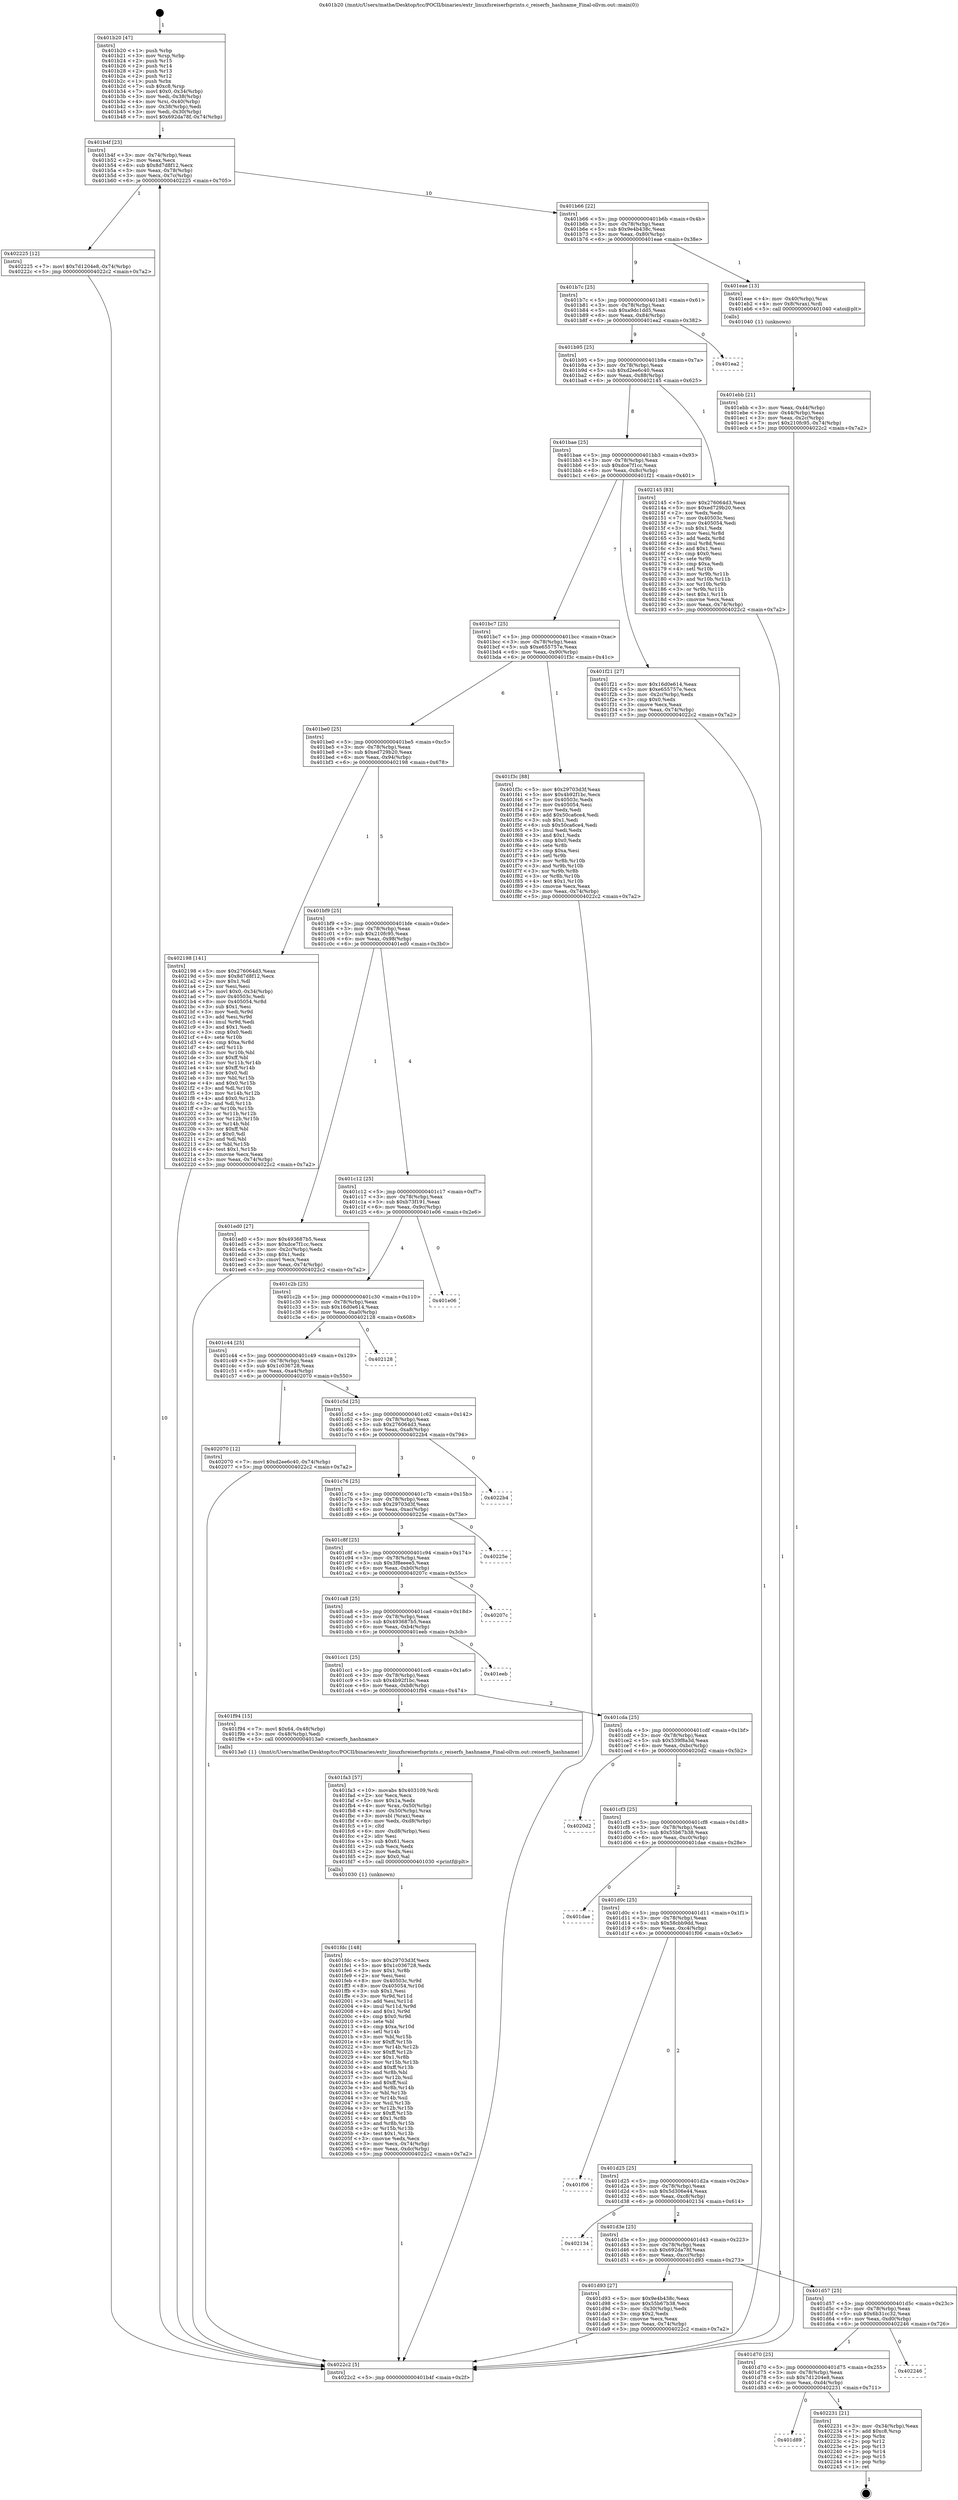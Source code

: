 digraph "0x401b20" {
  label = "0x401b20 (/mnt/c/Users/mathe/Desktop/tcc/POCII/binaries/extr_linuxfsreiserfsprints.c_reiserfs_hashname_Final-ollvm.out::main(0))"
  labelloc = "t"
  node[shape=record]

  Entry [label="",width=0.3,height=0.3,shape=circle,fillcolor=black,style=filled]
  "0x401b4f" [label="{
     0x401b4f [23]\l
     | [instrs]\l
     &nbsp;&nbsp;0x401b4f \<+3\>: mov -0x74(%rbp),%eax\l
     &nbsp;&nbsp;0x401b52 \<+2\>: mov %eax,%ecx\l
     &nbsp;&nbsp;0x401b54 \<+6\>: sub $0x8d7d8f12,%ecx\l
     &nbsp;&nbsp;0x401b5a \<+3\>: mov %eax,-0x78(%rbp)\l
     &nbsp;&nbsp;0x401b5d \<+3\>: mov %ecx,-0x7c(%rbp)\l
     &nbsp;&nbsp;0x401b60 \<+6\>: je 0000000000402225 \<main+0x705\>\l
  }"]
  "0x402225" [label="{
     0x402225 [12]\l
     | [instrs]\l
     &nbsp;&nbsp;0x402225 \<+7\>: movl $0x7d1204e8,-0x74(%rbp)\l
     &nbsp;&nbsp;0x40222c \<+5\>: jmp 00000000004022c2 \<main+0x7a2\>\l
  }"]
  "0x401b66" [label="{
     0x401b66 [22]\l
     | [instrs]\l
     &nbsp;&nbsp;0x401b66 \<+5\>: jmp 0000000000401b6b \<main+0x4b\>\l
     &nbsp;&nbsp;0x401b6b \<+3\>: mov -0x78(%rbp),%eax\l
     &nbsp;&nbsp;0x401b6e \<+5\>: sub $0x9e4b438c,%eax\l
     &nbsp;&nbsp;0x401b73 \<+3\>: mov %eax,-0x80(%rbp)\l
     &nbsp;&nbsp;0x401b76 \<+6\>: je 0000000000401eae \<main+0x38e\>\l
  }"]
  Exit [label="",width=0.3,height=0.3,shape=circle,fillcolor=black,style=filled,peripheries=2]
  "0x401eae" [label="{
     0x401eae [13]\l
     | [instrs]\l
     &nbsp;&nbsp;0x401eae \<+4\>: mov -0x40(%rbp),%rax\l
     &nbsp;&nbsp;0x401eb2 \<+4\>: mov 0x8(%rax),%rdi\l
     &nbsp;&nbsp;0x401eb6 \<+5\>: call 0000000000401040 \<atoi@plt\>\l
     | [calls]\l
     &nbsp;&nbsp;0x401040 \{1\} (unknown)\l
  }"]
  "0x401b7c" [label="{
     0x401b7c [25]\l
     | [instrs]\l
     &nbsp;&nbsp;0x401b7c \<+5\>: jmp 0000000000401b81 \<main+0x61\>\l
     &nbsp;&nbsp;0x401b81 \<+3\>: mov -0x78(%rbp),%eax\l
     &nbsp;&nbsp;0x401b84 \<+5\>: sub $0xa9dc1dd5,%eax\l
     &nbsp;&nbsp;0x401b89 \<+6\>: mov %eax,-0x84(%rbp)\l
     &nbsp;&nbsp;0x401b8f \<+6\>: je 0000000000401ea2 \<main+0x382\>\l
  }"]
  "0x401d89" [label="{
     0x401d89\l
  }", style=dashed]
  "0x401ea2" [label="{
     0x401ea2\l
  }", style=dashed]
  "0x401b95" [label="{
     0x401b95 [25]\l
     | [instrs]\l
     &nbsp;&nbsp;0x401b95 \<+5\>: jmp 0000000000401b9a \<main+0x7a\>\l
     &nbsp;&nbsp;0x401b9a \<+3\>: mov -0x78(%rbp),%eax\l
     &nbsp;&nbsp;0x401b9d \<+5\>: sub $0xd2ee6c40,%eax\l
     &nbsp;&nbsp;0x401ba2 \<+6\>: mov %eax,-0x88(%rbp)\l
     &nbsp;&nbsp;0x401ba8 \<+6\>: je 0000000000402145 \<main+0x625\>\l
  }"]
  "0x402231" [label="{
     0x402231 [21]\l
     | [instrs]\l
     &nbsp;&nbsp;0x402231 \<+3\>: mov -0x34(%rbp),%eax\l
     &nbsp;&nbsp;0x402234 \<+7\>: add $0xc8,%rsp\l
     &nbsp;&nbsp;0x40223b \<+1\>: pop %rbx\l
     &nbsp;&nbsp;0x40223c \<+2\>: pop %r12\l
     &nbsp;&nbsp;0x40223e \<+2\>: pop %r13\l
     &nbsp;&nbsp;0x402240 \<+2\>: pop %r14\l
     &nbsp;&nbsp;0x402242 \<+2\>: pop %r15\l
     &nbsp;&nbsp;0x402244 \<+1\>: pop %rbp\l
     &nbsp;&nbsp;0x402245 \<+1\>: ret\l
  }"]
  "0x402145" [label="{
     0x402145 [83]\l
     | [instrs]\l
     &nbsp;&nbsp;0x402145 \<+5\>: mov $0x276064d3,%eax\l
     &nbsp;&nbsp;0x40214a \<+5\>: mov $0xed729b20,%ecx\l
     &nbsp;&nbsp;0x40214f \<+2\>: xor %edx,%edx\l
     &nbsp;&nbsp;0x402151 \<+7\>: mov 0x40503c,%esi\l
     &nbsp;&nbsp;0x402158 \<+7\>: mov 0x405054,%edi\l
     &nbsp;&nbsp;0x40215f \<+3\>: sub $0x1,%edx\l
     &nbsp;&nbsp;0x402162 \<+3\>: mov %esi,%r8d\l
     &nbsp;&nbsp;0x402165 \<+3\>: add %edx,%r8d\l
     &nbsp;&nbsp;0x402168 \<+4\>: imul %r8d,%esi\l
     &nbsp;&nbsp;0x40216c \<+3\>: and $0x1,%esi\l
     &nbsp;&nbsp;0x40216f \<+3\>: cmp $0x0,%esi\l
     &nbsp;&nbsp;0x402172 \<+4\>: sete %r9b\l
     &nbsp;&nbsp;0x402176 \<+3\>: cmp $0xa,%edi\l
     &nbsp;&nbsp;0x402179 \<+4\>: setl %r10b\l
     &nbsp;&nbsp;0x40217d \<+3\>: mov %r9b,%r11b\l
     &nbsp;&nbsp;0x402180 \<+3\>: and %r10b,%r11b\l
     &nbsp;&nbsp;0x402183 \<+3\>: xor %r10b,%r9b\l
     &nbsp;&nbsp;0x402186 \<+3\>: or %r9b,%r11b\l
     &nbsp;&nbsp;0x402189 \<+4\>: test $0x1,%r11b\l
     &nbsp;&nbsp;0x40218d \<+3\>: cmovne %ecx,%eax\l
     &nbsp;&nbsp;0x402190 \<+3\>: mov %eax,-0x74(%rbp)\l
     &nbsp;&nbsp;0x402193 \<+5\>: jmp 00000000004022c2 \<main+0x7a2\>\l
  }"]
  "0x401bae" [label="{
     0x401bae [25]\l
     | [instrs]\l
     &nbsp;&nbsp;0x401bae \<+5\>: jmp 0000000000401bb3 \<main+0x93\>\l
     &nbsp;&nbsp;0x401bb3 \<+3\>: mov -0x78(%rbp),%eax\l
     &nbsp;&nbsp;0x401bb6 \<+5\>: sub $0xdce7f1cc,%eax\l
     &nbsp;&nbsp;0x401bbb \<+6\>: mov %eax,-0x8c(%rbp)\l
     &nbsp;&nbsp;0x401bc1 \<+6\>: je 0000000000401f21 \<main+0x401\>\l
  }"]
  "0x401d70" [label="{
     0x401d70 [25]\l
     | [instrs]\l
     &nbsp;&nbsp;0x401d70 \<+5\>: jmp 0000000000401d75 \<main+0x255\>\l
     &nbsp;&nbsp;0x401d75 \<+3\>: mov -0x78(%rbp),%eax\l
     &nbsp;&nbsp;0x401d78 \<+5\>: sub $0x7d1204e8,%eax\l
     &nbsp;&nbsp;0x401d7d \<+6\>: mov %eax,-0xd4(%rbp)\l
     &nbsp;&nbsp;0x401d83 \<+6\>: je 0000000000402231 \<main+0x711\>\l
  }"]
  "0x401f21" [label="{
     0x401f21 [27]\l
     | [instrs]\l
     &nbsp;&nbsp;0x401f21 \<+5\>: mov $0x16d0e614,%eax\l
     &nbsp;&nbsp;0x401f26 \<+5\>: mov $0xe655757e,%ecx\l
     &nbsp;&nbsp;0x401f2b \<+3\>: mov -0x2c(%rbp),%edx\l
     &nbsp;&nbsp;0x401f2e \<+3\>: cmp $0x0,%edx\l
     &nbsp;&nbsp;0x401f31 \<+3\>: cmove %ecx,%eax\l
     &nbsp;&nbsp;0x401f34 \<+3\>: mov %eax,-0x74(%rbp)\l
     &nbsp;&nbsp;0x401f37 \<+5\>: jmp 00000000004022c2 \<main+0x7a2\>\l
  }"]
  "0x401bc7" [label="{
     0x401bc7 [25]\l
     | [instrs]\l
     &nbsp;&nbsp;0x401bc7 \<+5\>: jmp 0000000000401bcc \<main+0xac\>\l
     &nbsp;&nbsp;0x401bcc \<+3\>: mov -0x78(%rbp),%eax\l
     &nbsp;&nbsp;0x401bcf \<+5\>: sub $0xe655757e,%eax\l
     &nbsp;&nbsp;0x401bd4 \<+6\>: mov %eax,-0x90(%rbp)\l
     &nbsp;&nbsp;0x401bda \<+6\>: je 0000000000401f3c \<main+0x41c\>\l
  }"]
  "0x402246" [label="{
     0x402246\l
  }", style=dashed]
  "0x401f3c" [label="{
     0x401f3c [88]\l
     | [instrs]\l
     &nbsp;&nbsp;0x401f3c \<+5\>: mov $0x29703d3f,%eax\l
     &nbsp;&nbsp;0x401f41 \<+5\>: mov $0x4b92f1bc,%ecx\l
     &nbsp;&nbsp;0x401f46 \<+7\>: mov 0x40503c,%edx\l
     &nbsp;&nbsp;0x401f4d \<+7\>: mov 0x405054,%esi\l
     &nbsp;&nbsp;0x401f54 \<+2\>: mov %edx,%edi\l
     &nbsp;&nbsp;0x401f56 \<+6\>: add $0x50ca6ce4,%edi\l
     &nbsp;&nbsp;0x401f5c \<+3\>: sub $0x1,%edi\l
     &nbsp;&nbsp;0x401f5f \<+6\>: sub $0x50ca6ce4,%edi\l
     &nbsp;&nbsp;0x401f65 \<+3\>: imul %edi,%edx\l
     &nbsp;&nbsp;0x401f68 \<+3\>: and $0x1,%edx\l
     &nbsp;&nbsp;0x401f6b \<+3\>: cmp $0x0,%edx\l
     &nbsp;&nbsp;0x401f6e \<+4\>: sete %r8b\l
     &nbsp;&nbsp;0x401f72 \<+3\>: cmp $0xa,%esi\l
     &nbsp;&nbsp;0x401f75 \<+4\>: setl %r9b\l
     &nbsp;&nbsp;0x401f79 \<+3\>: mov %r8b,%r10b\l
     &nbsp;&nbsp;0x401f7c \<+3\>: and %r9b,%r10b\l
     &nbsp;&nbsp;0x401f7f \<+3\>: xor %r9b,%r8b\l
     &nbsp;&nbsp;0x401f82 \<+3\>: or %r8b,%r10b\l
     &nbsp;&nbsp;0x401f85 \<+4\>: test $0x1,%r10b\l
     &nbsp;&nbsp;0x401f89 \<+3\>: cmovne %ecx,%eax\l
     &nbsp;&nbsp;0x401f8c \<+3\>: mov %eax,-0x74(%rbp)\l
     &nbsp;&nbsp;0x401f8f \<+5\>: jmp 00000000004022c2 \<main+0x7a2\>\l
  }"]
  "0x401be0" [label="{
     0x401be0 [25]\l
     | [instrs]\l
     &nbsp;&nbsp;0x401be0 \<+5\>: jmp 0000000000401be5 \<main+0xc5\>\l
     &nbsp;&nbsp;0x401be5 \<+3\>: mov -0x78(%rbp),%eax\l
     &nbsp;&nbsp;0x401be8 \<+5\>: sub $0xed729b20,%eax\l
     &nbsp;&nbsp;0x401bed \<+6\>: mov %eax,-0x94(%rbp)\l
     &nbsp;&nbsp;0x401bf3 \<+6\>: je 0000000000402198 \<main+0x678\>\l
  }"]
  "0x401fdc" [label="{
     0x401fdc [148]\l
     | [instrs]\l
     &nbsp;&nbsp;0x401fdc \<+5\>: mov $0x29703d3f,%ecx\l
     &nbsp;&nbsp;0x401fe1 \<+5\>: mov $0x1c036728,%edx\l
     &nbsp;&nbsp;0x401fe6 \<+3\>: mov $0x1,%r8b\l
     &nbsp;&nbsp;0x401fe9 \<+2\>: xor %esi,%esi\l
     &nbsp;&nbsp;0x401feb \<+8\>: mov 0x40503c,%r9d\l
     &nbsp;&nbsp;0x401ff3 \<+8\>: mov 0x405054,%r10d\l
     &nbsp;&nbsp;0x401ffb \<+3\>: sub $0x1,%esi\l
     &nbsp;&nbsp;0x401ffe \<+3\>: mov %r9d,%r11d\l
     &nbsp;&nbsp;0x402001 \<+3\>: add %esi,%r11d\l
     &nbsp;&nbsp;0x402004 \<+4\>: imul %r11d,%r9d\l
     &nbsp;&nbsp;0x402008 \<+4\>: and $0x1,%r9d\l
     &nbsp;&nbsp;0x40200c \<+4\>: cmp $0x0,%r9d\l
     &nbsp;&nbsp;0x402010 \<+3\>: sete %bl\l
     &nbsp;&nbsp;0x402013 \<+4\>: cmp $0xa,%r10d\l
     &nbsp;&nbsp;0x402017 \<+4\>: setl %r14b\l
     &nbsp;&nbsp;0x40201b \<+3\>: mov %bl,%r15b\l
     &nbsp;&nbsp;0x40201e \<+4\>: xor $0xff,%r15b\l
     &nbsp;&nbsp;0x402022 \<+3\>: mov %r14b,%r12b\l
     &nbsp;&nbsp;0x402025 \<+4\>: xor $0xff,%r12b\l
     &nbsp;&nbsp;0x402029 \<+4\>: xor $0x1,%r8b\l
     &nbsp;&nbsp;0x40202d \<+3\>: mov %r15b,%r13b\l
     &nbsp;&nbsp;0x402030 \<+4\>: and $0xff,%r13b\l
     &nbsp;&nbsp;0x402034 \<+3\>: and %r8b,%bl\l
     &nbsp;&nbsp;0x402037 \<+3\>: mov %r12b,%sil\l
     &nbsp;&nbsp;0x40203a \<+4\>: and $0xff,%sil\l
     &nbsp;&nbsp;0x40203e \<+3\>: and %r8b,%r14b\l
     &nbsp;&nbsp;0x402041 \<+3\>: or %bl,%r13b\l
     &nbsp;&nbsp;0x402044 \<+3\>: or %r14b,%sil\l
     &nbsp;&nbsp;0x402047 \<+3\>: xor %sil,%r13b\l
     &nbsp;&nbsp;0x40204a \<+3\>: or %r12b,%r15b\l
     &nbsp;&nbsp;0x40204d \<+4\>: xor $0xff,%r15b\l
     &nbsp;&nbsp;0x402051 \<+4\>: or $0x1,%r8b\l
     &nbsp;&nbsp;0x402055 \<+3\>: and %r8b,%r15b\l
     &nbsp;&nbsp;0x402058 \<+3\>: or %r15b,%r13b\l
     &nbsp;&nbsp;0x40205b \<+4\>: test $0x1,%r13b\l
     &nbsp;&nbsp;0x40205f \<+3\>: cmovne %edx,%ecx\l
     &nbsp;&nbsp;0x402062 \<+3\>: mov %ecx,-0x74(%rbp)\l
     &nbsp;&nbsp;0x402065 \<+6\>: mov %eax,-0xdc(%rbp)\l
     &nbsp;&nbsp;0x40206b \<+5\>: jmp 00000000004022c2 \<main+0x7a2\>\l
  }"]
  "0x402198" [label="{
     0x402198 [141]\l
     | [instrs]\l
     &nbsp;&nbsp;0x402198 \<+5\>: mov $0x276064d3,%eax\l
     &nbsp;&nbsp;0x40219d \<+5\>: mov $0x8d7d8f12,%ecx\l
     &nbsp;&nbsp;0x4021a2 \<+2\>: mov $0x1,%dl\l
     &nbsp;&nbsp;0x4021a4 \<+2\>: xor %esi,%esi\l
     &nbsp;&nbsp;0x4021a6 \<+7\>: movl $0x0,-0x34(%rbp)\l
     &nbsp;&nbsp;0x4021ad \<+7\>: mov 0x40503c,%edi\l
     &nbsp;&nbsp;0x4021b4 \<+8\>: mov 0x405054,%r8d\l
     &nbsp;&nbsp;0x4021bc \<+3\>: sub $0x1,%esi\l
     &nbsp;&nbsp;0x4021bf \<+3\>: mov %edi,%r9d\l
     &nbsp;&nbsp;0x4021c2 \<+3\>: add %esi,%r9d\l
     &nbsp;&nbsp;0x4021c5 \<+4\>: imul %r9d,%edi\l
     &nbsp;&nbsp;0x4021c9 \<+3\>: and $0x1,%edi\l
     &nbsp;&nbsp;0x4021cc \<+3\>: cmp $0x0,%edi\l
     &nbsp;&nbsp;0x4021cf \<+4\>: sete %r10b\l
     &nbsp;&nbsp;0x4021d3 \<+4\>: cmp $0xa,%r8d\l
     &nbsp;&nbsp;0x4021d7 \<+4\>: setl %r11b\l
     &nbsp;&nbsp;0x4021db \<+3\>: mov %r10b,%bl\l
     &nbsp;&nbsp;0x4021de \<+3\>: xor $0xff,%bl\l
     &nbsp;&nbsp;0x4021e1 \<+3\>: mov %r11b,%r14b\l
     &nbsp;&nbsp;0x4021e4 \<+4\>: xor $0xff,%r14b\l
     &nbsp;&nbsp;0x4021e8 \<+3\>: xor $0x0,%dl\l
     &nbsp;&nbsp;0x4021eb \<+3\>: mov %bl,%r15b\l
     &nbsp;&nbsp;0x4021ee \<+4\>: and $0x0,%r15b\l
     &nbsp;&nbsp;0x4021f2 \<+3\>: and %dl,%r10b\l
     &nbsp;&nbsp;0x4021f5 \<+3\>: mov %r14b,%r12b\l
     &nbsp;&nbsp;0x4021f8 \<+4\>: and $0x0,%r12b\l
     &nbsp;&nbsp;0x4021fc \<+3\>: and %dl,%r11b\l
     &nbsp;&nbsp;0x4021ff \<+3\>: or %r10b,%r15b\l
     &nbsp;&nbsp;0x402202 \<+3\>: or %r11b,%r12b\l
     &nbsp;&nbsp;0x402205 \<+3\>: xor %r12b,%r15b\l
     &nbsp;&nbsp;0x402208 \<+3\>: or %r14b,%bl\l
     &nbsp;&nbsp;0x40220b \<+3\>: xor $0xff,%bl\l
     &nbsp;&nbsp;0x40220e \<+3\>: or $0x0,%dl\l
     &nbsp;&nbsp;0x402211 \<+2\>: and %dl,%bl\l
     &nbsp;&nbsp;0x402213 \<+3\>: or %bl,%r15b\l
     &nbsp;&nbsp;0x402216 \<+4\>: test $0x1,%r15b\l
     &nbsp;&nbsp;0x40221a \<+3\>: cmovne %ecx,%eax\l
     &nbsp;&nbsp;0x40221d \<+3\>: mov %eax,-0x74(%rbp)\l
     &nbsp;&nbsp;0x402220 \<+5\>: jmp 00000000004022c2 \<main+0x7a2\>\l
  }"]
  "0x401bf9" [label="{
     0x401bf9 [25]\l
     | [instrs]\l
     &nbsp;&nbsp;0x401bf9 \<+5\>: jmp 0000000000401bfe \<main+0xde\>\l
     &nbsp;&nbsp;0x401bfe \<+3\>: mov -0x78(%rbp),%eax\l
     &nbsp;&nbsp;0x401c01 \<+5\>: sub $0x210fc95,%eax\l
     &nbsp;&nbsp;0x401c06 \<+6\>: mov %eax,-0x98(%rbp)\l
     &nbsp;&nbsp;0x401c0c \<+6\>: je 0000000000401ed0 \<main+0x3b0\>\l
  }"]
  "0x401fa3" [label="{
     0x401fa3 [57]\l
     | [instrs]\l
     &nbsp;&nbsp;0x401fa3 \<+10\>: movabs $0x403109,%rdi\l
     &nbsp;&nbsp;0x401fad \<+2\>: xor %ecx,%ecx\l
     &nbsp;&nbsp;0x401faf \<+5\>: mov $0x1a,%edx\l
     &nbsp;&nbsp;0x401fb4 \<+4\>: mov %rax,-0x50(%rbp)\l
     &nbsp;&nbsp;0x401fb8 \<+4\>: mov -0x50(%rbp),%rax\l
     &nbsp;&nbsp;0x401fbc \<+3\>: movsbl (%rax),%eax\l
     &nbsp;&nbsp;0x401fbf \<+6\>: mov %edx,-0xd8(%rbp)\l
     &nbsp;&nbsp;0x401fc5 \<+1\>: cltd\l
     &nbsp;&nbsp;0x401fc6 \<+6\>: mov -0xd8(%rbp),%esi\l
     &nbsp;&nbsp;0x401fcc \<+2\>: idiv %esi\l
     &nbsp;&nbsp;0x401fce \<+3\>: sub $0x61,%ecx\l
     &nbsp;&nbsp;0x401fd1 \<+2\>: sub %ecx,%edx\l
     &nbsp;&nbsp;0x401fd3 \<+2\>: mov %edx,%esi\l
     &nbsp;&nbsp;0x401fd5 \<+2\>: mov $0x0,%al\l
     &nbsp;&nbsp;0x401fd7 \<+5\>: call 0000000000401030 \<printf@plt\>\l
     | [calls]\l
     &nbsp;&nbsp;0x401030 \{1\} (unknown)\l
  }"]
  "0x401ed0" [label="{
     0x401ed0 [27]\l
     | [instrs]\l
     &nbsp;&nbsp;0x401ed0 \<+5\>: mov $0x493687b5,%eax\l
     &nbsp;&nbsp;0x401ed5 \<+5\>: mov $0xdce7f1cc,%ecx\l
     &nbsp;&nbsp;0x401eda \<+3\>: mov -0x2c(%rbp),%edx\l
     &nbsp;&nbsp;0x401edd \<+3\>: cmp $0x1,%edx\l
     &nbsp;&nbsp;0x401ee0 \<+3\>: cmovl %ecx,%eax\l
     &nbsp;&nbsp;0x401ee3 \<+3\>: mov %eax,-0x74(%rbp)\l
     &nbsp;&nbsp;0x401ee6 \<+5\>: jmp 00000000004022c2 \<main+0x7a2\>\l
  }"]
  "0x401c12" [label="{
     0x401c12 [25]\l
     | [instrs]\l
     &nbsp;&nbsp;0x401c12 \<+5\>: jmp 0000000000401c17 \<main+0xf7\>\l
     &nbsp;&nbsp;0x401c17 \<+3\>: mov -0x78(%rbp),%eax\l
     &nbsp;&nbsp;0x401c1a \<+5\>: sub $0xb73f191,%eax\l
     &nbsp;&nbsp;0x401c1f \<+6\>: mov %eax,-0x9c(%rbp)\l
     &nbsp;&nbsp;0x401c25 \<+6\>: je 0000000000401e06 \<main+0x2e6\>\l
  }"]
  "0x401ebb" [label="{
     0x401ebb [21]\l
     | [instrs]\l
     &nbsp;&nbsp;0x401ebb \<+3\>: mov %eax,-0x44(%rbp)\l
     &nbsp;&nbsp;0x401ebe \<+3\>: mov -0x44(%rbp),%eax\l
     &nbsp;&nbsp;0x401ec1 \<+3\>: mov %eax,-0x2c(%rbp)\l
     &nbsp;&nbsp;0x401ec4 \<+7\>: movl $0x210fc95,-0x74(%rbp)\l
     &nbsp;&nbsp;0x401ecb \<+5\>: jmp 00000000004022c2 \<main+0x7a2\>\l
  }"]
  "0x401e06" [label="{
     0x401e06\l
  }", style=dashed]
  "0x401c2b" [label="{
     0x401c2b [25]\l
     | [instrs]\l
     &nbsp;&nbsp;0x401c2b \<+5\>: jmp 0000000000401c30 \<main+0x110\>\l
     &nbsp;&nbsp;0x401c30 \<+3\>: mov -0x78(%rbp),%eax\l
     &nbsp;&nbsp;0x401c33 \<+5\>: sub $0x16d0e614,%eax\l
     &nbsp;&nbsp;0x401c38 \<+6\>: mov %eax,-0xa0(%rbp)\l
     &nbsp;&nbsp;0x401c3e \<+6\>: je 0000000000402128 \<main+0x608\>\l
  }"]
  "0x401b20" [label="{
     0x401b20 [47]\l
     | [instrs]\l
     &nbsp;&nbsp;0x401b20 \<+1\>: push %rbp\l
     &nbsp;&nbsp;0x401b21 \<+3\>: mov %rsp,%rbp\l
     &nbsp;&nbsp;0x401b24 \<+2\>: push %r15\l
     &nbsp;&nbsp;0x401b26 \<+2\>: push %r14\l
     &nbsp;&nbsp;0x401b28 \<+2\>: push %r13\l
     &nbsp;&nbsp;0x401b2a \<+2\>: push %r12\l
     &nbsp;&nbsp;0x401b2c \<+1\>: push %rbx\l
     &nbsp;&nbsp;0x401b2d \<+7\>: sub $0xc8,%rsp\l
     &nbsp;&nbsp;0x401b34 \<+7\>: movl $0x0,-0x34(%rbp)\l
     &nbsp;&nbsp;0x401b3b \<+3\>: mov %edi,-0x38(%rbp)\l
     &nbsp;&nbsp;0x401b3e \<+4\>: mov %rsi,-0x40(%rbp)\l
     &nbsp;&nbsp;0x401b42 \<+3\>: mov -0x38(%rbp),%edi\l
     &nbsp;&nbsp;0x401b45 \<+3\>: mov %edi,-0x30(%rbp)\l
     &nbsp;&nbsp;0x401b48 \<+7\>: movl $0x692da78f,-0x74(%rbp)\l
  }"]
  "0x402128" [label="{
     0x402128\l
  }", style=dashed]
  "0x401c44" [label="{
     0x401c44 [25]\l
     | [instrs]\l
     &nbsp;&nbsp;0x401c44 \<+5\>: jmp 0000000000401c49 \<main+0x129\>\l
     &nbsp;&nbsp;0x401c49 \<+3\>: mov -0x78(%rbp),%eax\l
     &nbsp;&nbsp;0x401c4c \<+5\>: sub $0x1c036728,%eax\l
     &nbsp;&nbsp;0x401c51 \<+6\>: mov %eax,-0xa4(%rbp)\l
     &nbsp;&nbsp;0x401c57 \<+6\>: je 0000000000402070 \<main+0x550\>\l
  }"]
  "0x4022c2" [label="{
     0x4022c2 [5]\l
     | [instrs]\l
     &nbsp;&nbsp;0x4022c2 \<+5\>: jmp 0000000000401b4f \<main+0x2f\>\l
  }"]
  "0x402070" [label="{
     0x402070 [12]\l
     | [instrs]\l
     &nbsp;&nbsp;0x402070 \<+7\>: movl $0xd2ee6c40,-0x74(%rbp)\l
     &nbsp;&nbsp;0x402077 \<+5\>: jmp 00000000004022c2 \<main+0x7a2\>\l
  }"]
  "0x401c5d" [label="{
     0x401c5d [25]\l
     | [instrs]\l
     &nbsp;&nbsp;0x401c5d \<+5\>: jmp 0000000000401c62 \<main+0x142\>\l
     &nbsp;&nbsp;0x401c62 \<+3\>: mov -0x78(%rbp),%eax\l
     &nbsp;&nbsp;0x401c65 \<+5\>: sub $0x276064d3,%eax\l
     &nbsp;&nbsp;0x401c6a \<+6\>: mov %eax,-0xa8(%rbp)\l
     &nbsp;&nbsp;0x401c70 \<+6\>: je 00000000004022b4 \<main+0x794\>\l
  }"]
  "0x401d57" [label="{
     0x401d57 [25]\l
     | [instrs]\l
     &nbsp;&nbsp;0x401d57 \<+5\>: jmp 0000000000401d5c \<main+0x23c\>\l
     &nbsp;&nbsp;0x401d5c \<+3\>: mov -0x78(%rbp),%eax\l
     &nbsp;&nbsp;0x401d5f \<+5\>: sub $0x6b31cc32,%eax\l
     &nbsp;&nbsp;0x401d64 \<+6\>: mov %eax,-0xd0(%rbp)\l
     &nbsp;&nbsp;0x401d6a \<+6\>: je 0000000000402246 \<main+0x726\>\l
  }"]
  "0x4022b4" [label="{
     0x4022b4\l
  }", style=dashed]
  "0x401c76" [label="{
     0x401c76 [25]\l
     | [instrs]\l
     &nbsp;&nbsp;0x401c76 \<+5\>: jmp 0000000000401c7b \<main+0x15b\>\l
     &nbsp;&nbsp;0x401c7b \<+3\>: mov -0x78(%rbp),%eax\l
     &nbsp;&nbsp;0x401c7e \<+5\>: sub $0x29703d3f,%eax\l
     &nbsp;&nbsp;0x401c83 \<+6\>: mov %eax,-0xac(%rbp)\l
     &nbsp;&nbsp;0x401c89 \<+6\>: je 000000000040225e \<main+0x73e\>\l
  }"]
  "0x401d93" [label="{
     0x401d93 [27]\l
     | [instrs]\l
     &nbsp;&nbsp;0x401d93 \<+5\>: mov $0x9e4b438c,%eax\l
     &nbsp;&nbsp;0x401d98 \<+5\>: mov $0x55b67b38,%ecx\l
     &nbsp;&nbsp;0x401d9d \<+3\>: mov -0x30(%rbp),%edx\l
     &nbsp;&nbsp;0x401da0 \<+3\>: cmp $0x2,%edx\l
     &nbsp;&nbsp;0x401da3 \<+3\>: cmovne %ecx,%eax\l
     &nbsp;&nbsp;0x401da6 \<+3\>: mov %eax,-0x74(%rbp)\l
     &nbsp;&nbsp;0x401da9 \<+5\>: jmp 00000000004022c2 \<main+0x7a2\>\l
  }"]
  "0x40225e" [label="{
     0x40225e\l
  }", style=dashed]
  "0x401c8f" [label="{
     0x401c8f [25]\l
     | [instrs]\l
     &nbsp;&nbsp;0x401c8f \<+5\>: jmp 0000000000401c94 \<main+0x174\>\l
     &nbsp;&nbsp;0x401c94 \<+3\>: mov -0x78(%rbp),%eax\l
     &nbsp;&nbsp;0x401c97 \<+5\>: sub $0x3f8eeee5,%eax\l
     &nbsp;&nbsp;0x401c9c \<+6\>: mov %eax,-0xb0(%rbp)\l
     &nbsp;&nbsp;0x401ca2 \<+6\>: je 000000000040207c \<main+0x55c\>\l
  }"]
  "0x401d3e" [label="{
     0x401d3e [25]\l
     | [instrs]\l
     &nbsp;&nbsp;0x401d3e \<+5\>: jmp 0000000000401d43 \<main+0x223\>\l
     &nbsp;&nbsp;0x401d43 \<+3\>: mov -0x78(%rbp),%eax\l
     &nbsp;&nbsp;0x401d46 \<+5\>: sub $0x692da78f,%eax\l
     &nbsp;&nbsp;0x401d4b \<+6\>: mov %eax,-0xcc(%rbp)\l
     &nbsp;&nbsp;0x401d51 \<+6\>: je 0000000000401d93 \<main+0x273\>\l
  }"]
  "0x40207c" [label="{
     0x40207c\l
  }", style=dashed]
  "0x401ca8" [label="{
     0x401ca8 [25]\l
     | [instrs]\l
     &nbsp;&nbsp;0x401ca8 \<+5\>: jmp 0000000000401cad \<main+0x18d\>\l
     &nbsp;&nbsp;0x401cad \<+3\>: mov -0x78(%rbp),%eax\l
     &nbsp;&nbsp;0x401cb0 \<+5\>: sub $0x493687b5,%eax\l
     &nbsp;&nbsp;0x401cb5 \<+6\>: mov %eax,-0xb4(%rbp)\l
     &nbsp;&nbsp;0x401cbb \<+6\>: je 0000000000401eeb \<main+0x3cb\>\l
  }"]
  "0x402134" [label="{
     0x402134\l
  }", style=dashed]
  "0x401eeb" [label="{
     0x401eeb\l
  }", style=dashed]
  "0x401cc1" [label="{
     0x401cc1 [25]\l
     | [instrs]\l
     &nbsp;&nbsp;0x401cc1 \<+5\>: jmp 0000000000401cc6 \<main+0x1a6\>\l
     &nbsp;&nbsp;0x401cc6 \<+3\>: mov -0x78(%rbp),%eax\l
     &nbsp;&nbsp;0x401cc9 \<+5\>: sub $0x4b92f1bc,%eax\l
     &nbsp;&nbsp;0x401cce \<+6\>: mov %eax,-0xb8(%rbp)\l
     &nbsp;&nbsp;0x401cd4 \<+6\>: je 0000000000401f94 \<main+0x474\>\l
  }"]
  "0x401d25" [label="{
     0x401d25 [25]\l
     | [instrs]\l
     &nbsp;&nbsp;0x401d25 \<+5\>: jmp 0000000000401d2a \<main+0x20a\>\l
     &nbsp;&nbsp;0x401d2a \<+3\>: mov -0x78(%rbp),%eax\l
     &nbsp;&nbsp;0x401d2d \<+5\>: sub $0x5d306e44,%eax\l
     &nbsp;&nbsp;0x401d32 \<+6\>: mov %eax,-0xc8(%rbp)\l
     &nbsp;&nbsp;0x401d38 \<+6\>: je 0000000000402134 \<main+0x614\>\l
  }"]
  "0x401f94" [label="{
     0x401f94 [15]\l
     | [instrs]\l
     &nbsp;&nbsp;0x401f94 \<+7\>: movl $0x64,-0x48(%rbp)\l
     &nbsp;&nbsp;0x401f9b \<+3\>: mov -0x48(%rbp),%edi\l
     &nbsp;&nbsp;0x401f9e \<+5\>: call 00000000004013a0 \<reiserfs_hashname\>\l
     | [calls]\l
     &nbsp;&nbsp;0x4013a0 \{1\} (/mnt/c/Users/mathe/Desktop/tcc/POCII/binaries/extr_linuxfsreiserfsprints.c_reiserfs_hashname_Final-ollvm.out::reiserfs_hashname)\l
  }"]
  "0x401cda" [label="{
     0x401cda [25]\l
     | [instrs]\l
     &nbsp;&nbsp;0x401cda \<+5\>: jmp 0000000000401cdf \<main+0x1bf\>\l
     &nbsp;&nbsp;0x401cdf \<+3\>: mov -0x78(%rbp),%eax\l
     &nbsp;&nbsp;0x401ce2 \<+5\>: sub $0x539f8a3d,%eax\l
     &nbsp;&nbsp;0x401ce7 \<+6\>: mov %eax,-0xbc(%rbp)\l
     &nbsp;&nbsp;0x401ced \<+6\>: je 00000000004020d2 \<main+0x5b2\>\l
  }"]
  "0x401f06" [label="{
     0x401f06\l
  }", style=dashed]
  "0x4020d2" [label="{
     0x4020d2\l
  }", style=dashed]
  "0x401cf3" [label="{
     0x401cf3 [25]\l
     | [instrs]\l
     &nbsp;&nbsp;0x401cf3 \<+5\>: jmp 0000000000401cf8 \<main+0x1d8\>\l
     &nbsp;&nbsp;0x401cf8 \<+3\>: mov -0x78(%rbp),%eax\l
     &nbsp;&nbsp;0x401cfb \<+5\>: sub $0x55b67b38,%eax\l
     &nbsp;&nbsp;0x401d00 \<+6\>: mov %eax,-0xc0(%rbp)\l
     &nbsp;&nbsp;0x401d06 \<+6\>: je 0000000000401dae \<main+0x28e\>\l
  }"]
  "0x401d0c" [label="{
     0x401d0c [25]\l
     | [instrs]\l
     &nbsp;&nbsp;0x401d0c \<+5\>: jmp 0000000000401d11 \<main+0x1f1\>\l
     &nbsp;&nbsp;0x401d11 \<+3\>: mov -0x78(%rbp),%eax\l
     &nbsp;&nbsp;0x401d14 \<+5\>: sub $0x58cbb9dd,%eax\l
     &nbsp;&nbsp;0x401d19 \<+6\>: mov %eax,-0xc4(%rbp)\l
     &nbsp;&nbsp;0x401d1f \<+6\>: je 0000000000401f06 \<main+0x3e6\>\l
  }"]
  "0x401dae" [label="{
     0x401dae\l
  }", style=dashed]
  Entry -> "0x401b20" [label=" 1"]
  "0x401b4f" -> "0x402225" [label=" 1"]
  "0x401b4f" -> "0x401b66" [label=" 10"]
  "0x402231" -> Exit [label=" 1"]
  "0x401b66" -> "0x401eae" [label=" 1"]
  "0x401b66" -> "0x401b7c" [label=" 9"]
  "0x401d70" -> "0x401d89" [label=" 0"]
  "0x401b7c" -> "0x401ea2" [label=" 0"]
  "0x401b7c" -> "0x401b95" [label=" 9"]
  "0x401d70" -> "0x402231" [label=" 1"]
  "0x401b95" -> "0x402145" [label=" 1"]
  "0x401b95" -> "0x401bae" [label=" 8"]
  "0x401d57" -> "0x401d70" [label=" 1"]
  "0x401bae" -> "0x401f21" [label=" 1"]
  "0x401bae" -> "0x401bc7" [label=" 7"]
  "0x401d57" -> "0x402246" [label=" 0"]
  "0x401bc7" -> "0x401f3c" [label=" 1"]
  "0x401bc7" -> "0x401be0" [label=" 6"]
  "0x402225" -> "0x4022c2" [label=" 1"]
  "0x401be0" -> "0x402198" [label=" 1"]
  "0x401be0" -> "0x401bf9" [label=" 5"]
  "0x402198" -> "0x4022c2" [label=" 1"]
  "0x401bf9" -> "0x401ed0" [label=" 1"]
  "0x401bf9" -> "0x401c12" [label=" 4"]
  "0x402145" -> "0x4022c2" [label=" 1"]
  "0x401c12" -> "0x401e06" [label=" 0"]
  "0x401c12" -> "0x401c2b" [label=" 4"]
  "0x402070" -> "0x4022c2" [label=" 1"]
  "0x401c2b" -> "0x402128" [label=" 0"]
  "0x401c2b" -> "0x401c44" [label=" 4"]
  "0x401fdc" -> "0x4022c2" [label=" 1"]
  "0x401c44" -> "0x402070" [label=" 1"]
  "0x401c44" -> "0x401c5d" [label=" 3"]
  "0x401fa3" -> "0x401fdc" [label=" 1"]
  "0x401c5d" -> "0x4022b4" [label=" 0"]
  "0x401c5d" -> "0x401c76" [label=" 3"]
  "0x401f94" -> "0x401fa3" [label=" 1"]
  "0x401c76" -> "0x40225e" [label=" 0"]
  "0x401c76" -> "0x401c8f" [label=" 3"]
  "0x401f3c" -> "0x4022c2" [label=" 1"]
  "0x401c8f" -> "0x40207c" [label=" 0"]
  "0x401c8f" -> "0x401ca8" [label=" 3"]
  "0x401ed0" -> "0x4022c2" [label=" 1"]
  "0x401ca8" -> "0x401eeb" [label=" 0"]
  "0x401ca8" -> "0x401cc1" [label=" 3"]
  "0x401ebb" -> "0x4022c2" [label=" 1"]
  "0x401cc1" -> "0x401f94" [label=" 1"]
  "0x401cc1" -> "0x401cda" [label=" 2"]
  "0x4022c2" -> "0x401b4f" [label=" 10"]
  "0x401cda" -> "0x4020d2" [label=" 0"]
  "0x401cda" -> "0x401cf3" [label=" 2"]
  "0x401b20" -> "0x401b4f" [label=" 1"]
  "0x401cf3" -> "0x401dae" [label=" 0"]
  "0x401cf3" -> "0x401d0c" [label=" 2"]
  "0x401d93" -> "0x4022c2" [label=" 1"]
  "0x401d0c" -> "0x401f06" [label=" 0"]
  "0x401d0c" -> "0x401d25" [label=" 2"]
  "0x401eae" -> "0x401ebb" [label=" 1"]
  "0x401d25" -> "0x402134" [label=" 0"]
  "0x401d25" -> "0x401d3e" [label=" 2"]
  "0x401f21" -> "0x4022c2" [label=" 1"]
  "0x401d3e" -> "0x401d93" [label=" 1"]
  "0x401d3e" -> "0x401d57" [label=" 1"]
}
